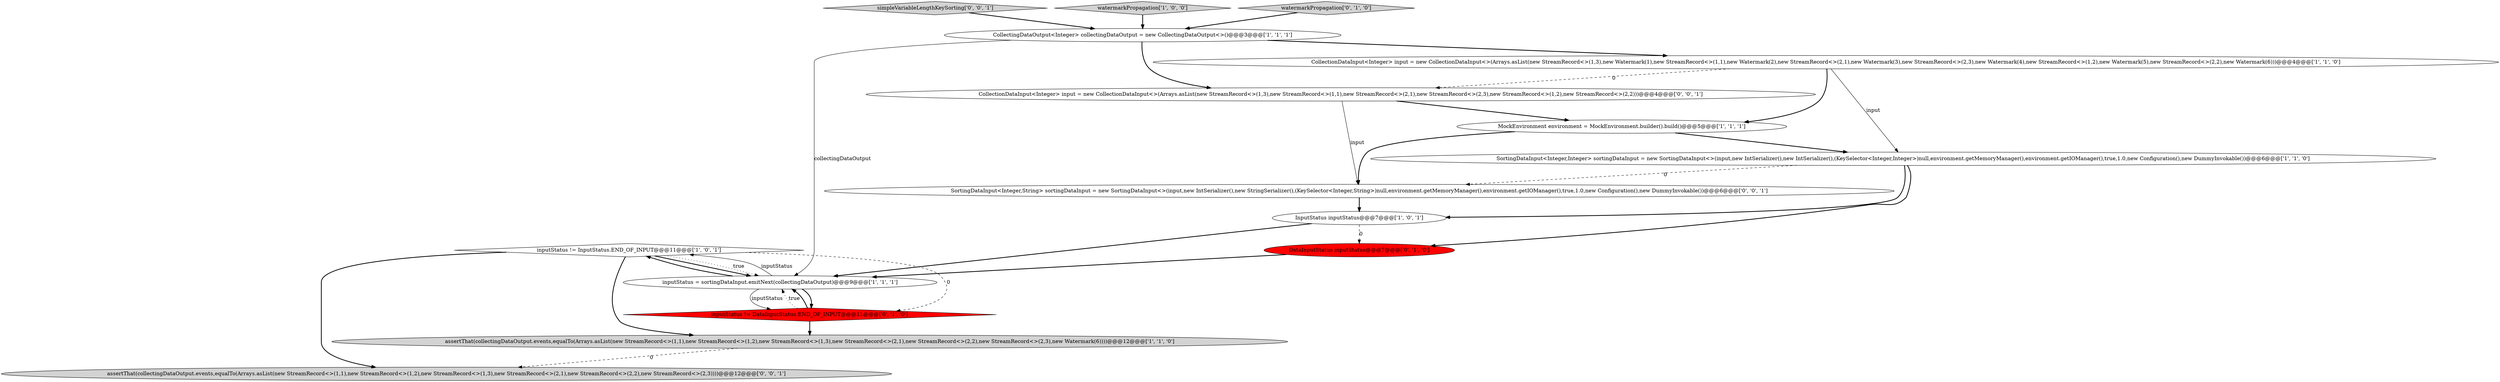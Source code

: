 digraph {
13 [style = filled, label = "assertThat(collectingDataOutput.events,equalTo(Arrays.asList(new StreamRecord<>(1,1),new StreamRecord<>(1,2),new StreamRecord<>(1,3),new StreamRecord<>(2,1),new StreamRecord<>(2,2),new StreamRecord<>(2,3))))@@@12@@@['0', '0', '1']", fillcolor = lightgray, shape = ellipse image = "AAA0AAABBB3BBB"];
1 [style = filled, label = "assertThat(collectingDataOutput.events,equalTo(Arrays.asList(new StreamRecord<>(1,1),new StreamRecord<>(1,2),new StreamRecord<>(1,3),new StreamRecord<>(2,1),new StreamRecord<>(2,2),new StreamRecord<>(2,3),new Watermark(6))))@@@12@@@['1', '1', '0']", fillcolor = lightgray, shape = ellipse image = "AAA0AAABBB1BBB"];
5 [style = filled, label = "inputStatus = sortingDataInput.emitNext(collectingDataOutput)@@@9@@@['1', '1', '1']", fillcolor = white, shape = ellipse image = "AAA0AAABBB1BBB"];
6 [style = filled, label = "inputStatus != InputStatus.END_OF_INPUT@@@11@@@['1', '0', '1']", fillcolor = white, shape = diamond image = "AAA0AAABBB1BBB"];
10 [style = filled, label = "inputStatus != DataInputStatus.END_OF_INPUT@@@11@@@['0', '1', '0']", fillcolor = red, shape = diamond image = "AAA1AAABBB2BBB"];
12 [style = filled, label = "simpleVariableLengthKeySorting['0', '0', '1']", fillcolor = lightgray, shape = diamond image = "AAA0AAABBB3BBB"];
9 [style = filled, label = "DataInputStatus inputStatus@@@7@@@['0', '1', '0']", fillcolor = red, shape = ellipse image = "AAA1AAABBB2BBB"];
2 [style = filled, label = "watermarkPropagation['1', '0', '0']", fillcolor = lightgray, shape = diamond image = "AAA0AAABBB1BBB"];
7 [style = filled, label = "CollectionDataInput<Integer> input = new CollectionDataInput<>(Arrays.asList(new StreamRecord<>(1,3),new Watermark(1),new StreamRecord<>(1,1),new Watermark(2),new StreamRecord<>(2,1),new Watermark(3),new StreamRecord<>(2,3),new Watermark(4),new StreamRecord<>(1,2),new Watermark(5),new StreamRecord<>(2,2),new Watermark(6)))@@@4@@@['1', '1', '0']", fillcolor = white, shape = ellipse image = "AAA0AAABBB1BBB"];
14 [style = filled, label = "CollectionDataInput<Integer> input = new CollectionDataInput<>(Arrays.asList(new StreamRecord<>(1,3),new StreamRecord<>(1,1),new StreamRecord<>(2,1),new StreamRecord<>(2,3),new StreamRecord<>(1,2),new StreamRecord<>(2,2)))@@@4@@@['0', '0', '1']", fillcolor = white, shape = ellipse image = "AAA0AAABBB3BBB"];
3 [style = filled, label = "MockEnvironment environment = MockEnvironment.builder().build()@@@5@@@['1', '1', '1']", fillcolor = white, shape = ellipse image = "AAA0AAABBB1BBB"];
11 [style = filled, label = "watermarkPropagation['0', '1', '0']", fillcolor = lightgray, shape = diamond image = "AAA0AAABBB2BBB"];
15 [style = filled, label = "SortingDataInput<Integer,String> sortingDataInput = new SortingDataInput<>(input,new IntSerializer(),new StringSerializer(),(KeySelector<Integer,String>)null,environment.getMemoryManager(),environment.getIOManager(),true,1.0,new Configuration(),new DummyInvokable())@@@6@@@['0', '0', '1']", fillcolor = white, shape = ellipse image = "AAA0AAABBB3BBB"];
8 [style = filled, label = "InputStatus inputStatus@@@7@@@['1', '0', '1']", fillcolor = white, shape = ellipse image = "AAA0AAABBB1BBB"];
4 [style = filled, label = "CollectingDataOutput<Integer> collectingDataOutput = new CollectingDataOutput<>()@@@3@@@['1', '1', '1']", fillcolor = white, shape = ellipse image = "AAA0AAABBB1BBB"];
0 [style = filled, label = "SortingDataInput<Integer,Integer> sortingDataInput = new SortingDataInput<>(input,new IntSerializer(),new IntSerializer(),(KeySelector<Integer,Integer>)null,environment.getMemoryManager(),environment.getIOManager(),true,1.0,new Configuration(),new DummyInvokable())@@@6@@@['1', '1', '0']", fillcolor = white, shape = ellipse image = "AAA0AAABBB1BBB"];
14->3 [style = bold, label=""];
5->10 [style = bold, label=""];
0->9 [style = bold, label=""];
4->14 [style = bold, label=""];
5->6 [style = solid, label="inputStatus"];
7->14 [style = dashed, label="0"];
4->5 [style = solid, label="collectingDataOutput"];
11->4 [style = bold, label=""];
0->15 [style = dashed, label="0"];
3->15 [style = bold, label=""];
10->5 [style = dotted, label="true"];
2->4 [style = bold, label=""];
7->3 [style = bold, label=""];
4->7 [style = bold, label=""];
3->0 [style = bold, label=""];
5->10 [style = solid, label="inputStatus"];
6->10 [style = dashed, label="0"];
1->13 [style = dashed, label="0"];
8->9 [style = dashed, label="0"];
6->1 [style = bold, label=""];
6->5 [style = bold, label=""];
7->0 [style = solid, label="input"];
10->5 [style = bold, label=""];
5->6 [style = bold, label=""];
8->5 [style = bold, label=""];
12->4 [style = bold, label=""];
6->13 [style = bold, label=""];
0->8 [style = bold, label=""];
9->5 [style = bold, label=""];
14->15 [style = solid, label="input"];
10->1 [style = bold, label=""];
15->8 [style = bold, label=""];
6->5 [style = dotted, label="true"];
}
